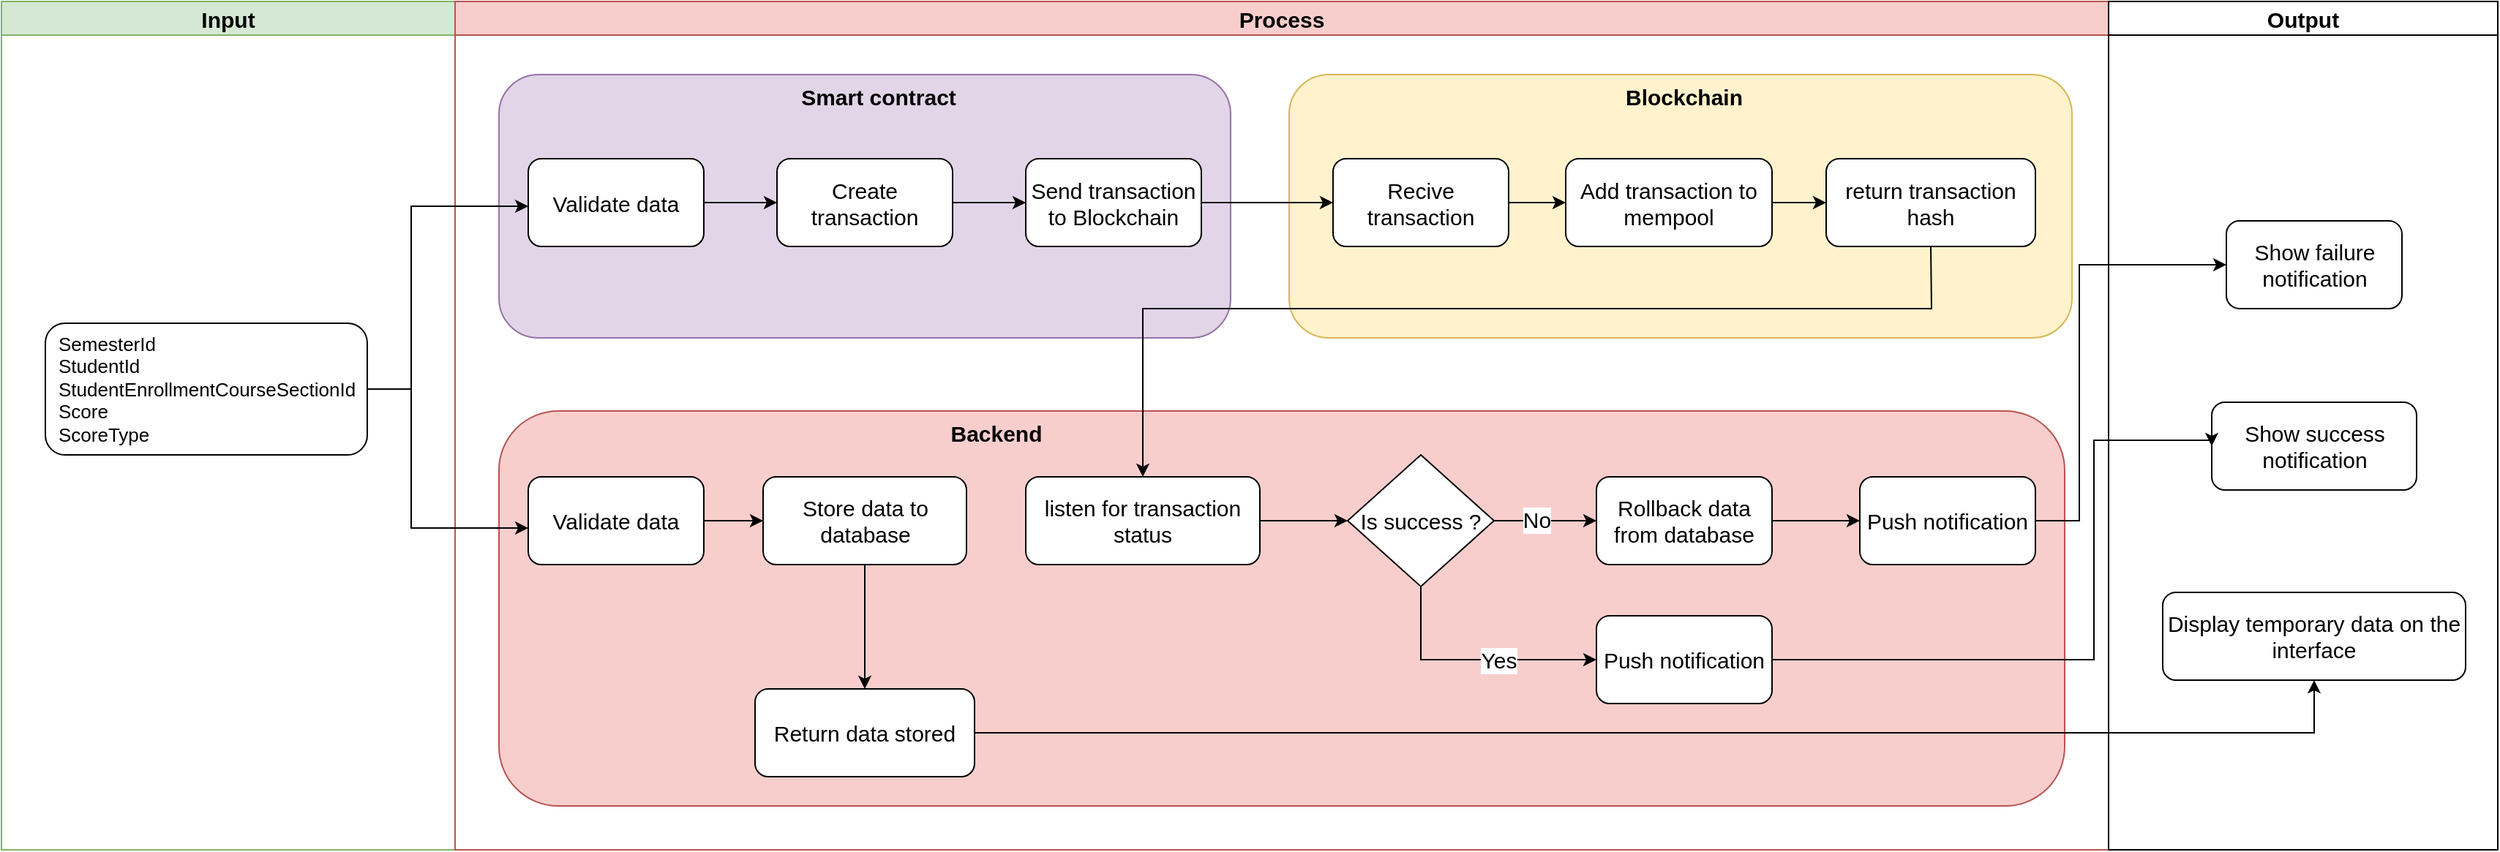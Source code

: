 <mxfile version="26.0.6">
  <diagram name="Page-1" id="j8hmPUcapiiLyQV7xwrz">
    <mxGraphModel dx="2176" dy="669" grid="0" gridSize="10" guides="1" tooltips="1" connect="1" arrows="1" fold="1" page="0" pageScale="1" pageWidth="850" pageHeight="1100" math="0" shadow="0">
      <root>
        <mxCell id="0" />
        <mxCell id="1" parent="0" />
        <mxCell id="AXf8cBm9GZdWseRldWIK-2" value="Input" style="swimlane;whiteSpace=wrap;html=1;fillColor=#d5e8d4;strokeColor=#82b366;fontSize=15;" parent="1" vertex="1">
          <mxGeometry x="-80" y="70" width="310" height="580" as="geometry" />
        </mxCell>
        <mxCell id="AXf8cBm9GZdWseRldWIK-1" value="SemesterId&lt;div&gt;StudentId&lt;/div&gt;&lt;div&gt;StudentEnrollmentCourseSectionId&lt;/div&gt;&lt;div&gt;Score&lt;/div&gt;&lt;div&gt;ScoreType&lt;/div&gt;" style="rounded=1;whiteSpace=wrap;html=1;align=left;spacingLeft=7;fontSize=13;" parent="AXf8cBm9GZdWseRldWIK-2" vertex="1">
          <mxGeometry x="30" y="220" width="220" height="90" as="geometry" />
        </mxCell>
        <mxCell id="AXf8cBm9GZdWseRldWIK-7" value="Process" style="swimlane;whiteSpace=wrap;html=1;fillColor=#f8cecc;strokeColor=#b85450;fontSize=15;" parent="1" vertex="1">
          <mxGeometry x="230" y="70" width="1130" height="580" as="geometry" />
        </mxCell>
        <mxCell id="AXf8cBm9GZdWseRldWIK-11" value="" style="rounded=1;whiteSpace=wrap;html=1;fillColor=#e1d5e7;strokeColor=#9673a6;fontSize=15;" parent="AXf8cBm9GZdWseRldWIK-7" vertex="1">
          <mxGeometry x="30" y="50" width="500" height="180" as="geometry" />
        </mxCell>
        <mxCell id="AXf8cBm9GZdWseRldWIK-12" value="Validate data" style="rounded=1;whiteSpace=wrap;html=1;fontSize=15;" parent="AXf8cBm9GZdWseRldWIK-7" vertex="1">
          <mxGeometry x="50" y="107.5" width="120" height="60" as="geometry" />
        </mxCell>
        <mxCell id="AXf8cBm9GZdWseRldWIK-13" value="" style="rounded=1;whiteSpace=wrap;html=1;fillColor=#fff2cc;strokeColor=#d6b656;fontSize=15;" parent="AXf8cBm9GZdWseRldWIK-7" vertex="1">
          <mxGeometry x="570" y="50" width="535" height="180" as="geometry" />
        </mxCell>
        <mxCell id="AXf8cBm9GZdWseRldWIK-25" style="edgeStyle=orthogonalEdgeStyle;rounded=0;orthogonalLoop=1;jettySize=auto;html=1;exitX=1;exitY=0.5;exitDx=0;exitDy=0;entryX=0;entryY=0.5;entryDx=0;entryDy=0;fontSize=15;" parent="AXf8cBm9GZdWseRldWIK-7" source="AXf8cBm9GZdWseRldWIK-14" target="AXf8cBm9GZdWseRldWIK-22" edge="1">
          <mxGeometry relative="1" as="geometry" />
        </mxCell>
        <mxCell id="AXf8cBm9GZdWseRldWIK-14" value="Recive transaction" style="rounded=1;whiteSpace=wrap;html=1;fontSize=15;" parent="AXf8cBm9GZdWseRldWIK-7" vertex="1">
          <mxGeometry x="600" y="107.5" width="120" height="60" as="geometry" />
        </mxCell>
        <mxCell id="knNs5Az-_bWUm5ND8zl--7" style="edgeStyle=orthogonalEdgeStyle;rounded=0;orthogonalLoop=1;jettySize=auto;html=1;exitX=1;exitY=0.5;exitDx=0;exitDy=0;fontSize=15;" parent="AXf8cBm9GZdWseRldWIK-7" source="AXf8cBm9GZdWseRldWIK-15" target="knNs5Az-_bWUm5ND8zl--5" edge="1">
          <mxGeometry relative="1" as="geometry" />
        </mxCell>
        <mxCell id="AXf8cBm9GZdWseRldWIK-15" value="Create transaction" style="rounded=1;whiteSpace=wrap;html=1;fontSize=15;" parent="AXf8cBm9GZdWseRldWIK-7" vertex="1">
          <mxGeometry x="220" y="107.5" width="120" height="60" as="geometry" />
        </mxCell>
        <mxCell id="AXf8cBm9GZdWseRldWIK-16" value="" style="endArrow=classic;html=1;rounded=0;exitX=1;exitY=0.5;exitDx=0;exitDy=0;entryX=0;entryY=0.5;entryDx=0;entryDy=0;fontSize=15;" parent="AXf8cBm9GZdWseRldWIK-7" source="AXf8cBm9GZdWseRldWIK-12" target="AXf8cBm9GZdWseRldWIK-15" edge="1">
          <mxGeometry width="50" height="50" relative="1" as="geometry">
            <mxPoint x="330" y="210" as="sourcePoint" />
            <mxPoint x="380" y="160" as="targetPoint" />
          </mxGeometry>
        </mxCell>
        <mxCell id="AXf8cBm9GZdWseRldWIK-26" style="edgeStyle=orthogonalEdgeStyle;rounded=0;orthogonalLoop=1;jettySize=auto;html=1;exitX=1;exitY=0.5;exitDx=0;exitDy=0;fontSize=15;" parent="AXf8cBm9GZdWseRldWIK-7" source="AXf8cBm9GZdWseRldWIK-22" target="AXf8cBm9GZdWseRldWIK-24" edge="1">
          <mxGeometry relative="1" as="geometry" />
        </mxCell>
        <mxCell id="AXf8cBm9GZdWseRldWIK-22" value="Add transaction to mempool" style="rounded=1;whiteSpace=wrap;html=1;fontSize=15;" parent="AXf8cBm9GZdWseRldWIK-7" vertex="1">
          <mxGeometry x="759" y="107.5" width="141" height="60" as="geometry" />
        </mxCell>
        <mxCell id="AXf8cBm9GZdWseRldWIK-24" value="return transaction hash" style="rounded=1;whiteSpace=wrap;html=1;fontSize=15;" parent="AXf8cBm9GZdWseRldWIK-7" vertex="1">
          <mxGeometry x="937" y="107.5" width="143" height="60" as="geometry" />
        </mxCell>
        <mxCell id="AXf8cBm9GZdWseRldWIK-27" value="" style="rounded=1;whiteSpace=wrap;html=1;fillColor=#f8cecc;strokeColor=#b85450;fontSize=15;" parent="AXf8cBm9GZdWseRldWIK-7" vertex="1">
          <mxGeometry x="30" y="280" width="1070" height="270" as="geometry" />
        </mxCell>
        <mxCell id="AXf8cBm9GZdWseRldWIK-35" style="edgeStyle=orthogonalEdgeStyle;rounded=0;orthogonalLoop=1;jettySize=auto;html=1;exitX=1;exitY=0.5;exitDx=0;exitDy=0;fontSize=15;" parent="AXf8cBm9GZdWseRldWIK-7" source="AXf8cBm9GZdWseRldWIK-28" target="AXf8cBm9GZdWseRldWIK-29" edge="1">
          <mxGeometry relative="1" as="geometry" />
        </mxCell>
        <mxCell id="AXf8cBm9GZdWseRldWIK-28" value="Validate data" style="rounded=1;whiteSpace=wrap;html=1;fontSize=15;" parent="AXf8cBm9GZdWseRldWIK-7" vertex="1">
          <mxGeometry x="50" y="325" width="120" height="60" as="geometry" />
        </mxCell>
        <mxCell id="knNs5Az-_bWUm5ND8zl--10" style="edgeStyle=orthogonalEdgeStyle;rounded=0;orthogonalLoop=1;jettySize=auto;html=1;exitX=0.5;exitY=1;exitDx=0;exitDy=0;entryX=0.5;entryY=0;entryDx=0;entryDy=0;fontSize=15;" parent="AXf8cBm9GZdWseRldWIK-7" source="AXf8cBm9GZdWseRldWIK-29" target="knNs5Az-_bWUm5ND8zl--9" edge="1">
          <mxGeometry relative="1" as="geometry" />
        </mxCell>
        <mxCell id="AXf8cBm9GZdWseRldWIK-29" value="Store data to database" style="rounded=1;whiteSpace=wrap;html=1;fontSize=15;" parent="AXf8cBm9GZdWseRldWIK-7" vertex="1">
          <mxGeometry x="210.5" y="325" width="139" height="60" as="geometry" />
        </mxCell>
        <mxCell id="AXf8cBm9GZdWseRldWIK-49" style="edgeStyle=orthogonalEdgeStyle;rounded=0;orthogonalLoop=1;jettySize=auto;html=1;exitX=1;exitY=0.5;exitDx=0;exitDy=0;fontSize=15;" parent="AXf8cBm9GZdWseRldWIK-7" source="AXf8cBm9GZdWseRldWIK-40" target="AXf8cBm9GZdWseRldWIK-43" edge="1">
          <mxGeometry relative="1" as="geometry" />
        </mxCell>
        <mxCell id="AXf8cBm9GZdWseRldWIK-40" value="listen for transaction status" style="rounded=1;whiteSpace=wrap;html=1;fontSize=15;" parent="AXf8cBm9GZdWseRldWIK-7" vertex="1">
          <mxGeometry x="390" y="325" width="160" height="60" as="geometry" />
        </mxCell>
        <mxCell id="AXf8cBm9GZdWseRldWIK-50" style="edgeStyle=orthogonalEdgeStyle;rounded=0;orthogonalLoop=1;jettySize=auto;html=1;exitX=1;exitY=0.5;exitDx=0;exitDy=0;fontSize=15;" parent="AXf8cBm9GZdWseRldWIK-7" source="AXf8cBm9GZdWseRldWIK-43" target="AXf8cBm9GZdWseRldWIK-48" edge="1">
          <mxGeometry relative="1" as="geometry" />
        </mxCell>
        <mxCell id="AXf8cBm9GZdWseRldWIK-51" value="No" style="edgeLabel;html=1;align=center;verticalAlign=middle;resizable=0;points=[];fontSize=15;" parent="AXf8cBm9GZdWseRldWIK-50" vertex="1" connectable="0">
          <mxGeometry x="-0.167" y="1" relative="1" as="geometry">
            <mxPoint as="offset" />
          </mxGeometry>
        </mxCell>
        <mxCell id="knNs5Az-_bWUm5ND8zl--76" style="edgeStyle=orthogonalEdgeStyle;rounded=0;orthogonalLoop=1;jettySize=auto;html=1;exitX=0.5;exitY=1;exitDx=0;exitDy=0;entryX=0;entryY=0.5;entryDx=0;entryDy=0;fontSize=15;" parent="AXf8cBm9GZdWseRldWIK-7" source="AXf8cBm9GZdWseRldWIK-43" target="knNs5Az-_bWUm5ND8zl--75" edge="1">
          <mxGeometry relative="1" as="geometry" />
        </mxCell>
        <mxCell id="knNs5Az-_bWUm5ND8zl--77" value="Yes" style="edgeLabel;html=1;align=center;verticalAlign=middle;resizable=0;points=[];fontSize=15;" parent="knNs5Az-_bWUm5ND8zl--76" vertex="1" connectable="0">
          <mxGeometry x="0.035" y="-2" relative="1" as="geometry">
            <mxPoint x="15" y="-2" as="offset" />
          </mxGeometry>
        </mxCell>
        <mxCell id="AXf8cBm9GZdWseRldWIK-43" value="Is success ?" style="rhombus;whiteSpace=wrap;html=1;fontSize=15;" parent="AXf8cBm9GZdWseRldWIK-7" vertex="1">
          <mxGeometry x="610" y="310" width="100" height="90" as="geometry" />
        </mxCell>
        <mxCell id="knNs5Az-_bWUm5ND8zl--115" style="edgeStyle=orthogonalEdgeStyle;rounded=0;orthogonalLoop=1;jettySize=auto;html=1;exitX=1;exitY=0.5;exitDx=0;exitDy=0;entryX=0;entryY=0.5;entryDx=0;entryDy=0;fontSize=15;" parent="AXf8cBm9GZdWseRldWIK-7" source="AXf8cBm9GZdWseRldWIK-48" target="knNs5Az-_bWUm5ND8zl--111" edge="1">
          <mxGeometry relative="1" as="geometry" />
        </mxCell>
        <mxCell id="AXf8cBm9GZdWseRldWIK-48" value="Rollback data from database" style="rounded=1;whiteSpace=wrap;html=1;fontSize=15;" parent="AXf8cBm9GZdWseRldWIK-7" vertex="1">
          <mxGeometry x="780" y="325" width="120" height="60" as="geometry" />
        </mxCell>
        <mxCell id="knNs5Az-_bWUm5ND8zl--1" value="&lt;b&gt;Smart contract&lt;/b&gt;" style="text;html=1;align=center;verticalAlign=middle;whiteSpace=wrap;rounded=0;fontSize=15;" parent="AXf8cBm9GZdWseRldWIK-7" vertex="1">
          <mxGeometry x="230" y="50" width="119" height="30" as="geometry" />
        </mxCell>
        <mxCell id="knNs5Az-_bWUm5ND8zl--2" value="&lt;b&gt;Blockchain&lt;/b&gt;" style="text;html=1;align=center;verticalAlign=middle;whiteSpace=wrap;rounded=0;fontSize=15;" parent="AXf8cBm9GZdWseRldWIK-7" vertex="1">
          <mxGeometry x="810" y="50" width="60" height="30" as="geometry" />
        </mxCell>
        <mxCell id="knNs5Az-_bWUm5ND8zl--3" value="&lt;b&gt;Backend&lt;/b&gt;" style="text;html=1;align=center;verticalAlign=middle;whiteSpace=wrap;rounded=0;fontSize=15;" parent="AXf8cBm9GZdWseRldWIK-7" vertex="1">
          <mxGeometry x="340" y="280" width="60" height="30" as="geometry" />
        </mxCell>
        <mxCell id="knNs5Az-_bWUm5ND8zl--8" style="edgeStyle=orthogonalEdgeStyle;rounded=0;orthogonalLoop=1;jettySize=auto;html=1;exitX=1;exitY=0.5;exitDx=0;exitDy=0;fontSize=15;" parent="AXf8cBm9GZdWseRldWIK-7" source="knNs5Az-_bWUm5ND8zl--5" target="AXf8cBm9GZdWseRldWIK-14" edge="1">
          <mxGeometry relative="1" as="geometry" />
        </mxCell>
        <mxCell id="knNs5Az-_bWUm5ND8zl--5" value="Send transaction to Blockchain" style="rounded=1;whiteSpace=wrap;html=1;fontSize=15;" parent="AXf8cBm9GZdWseRldWIK-7" vertex="1">
          <mxGeometry x="390" y="107.5" width="120" height="60" as="geometry" />
        </mxCell>
        <mxCell id="knNs5Az-_bWUm5ND8zl--9" value="Return data stored" style="rounded=1;whiteSpace=wrap;html=1;fontSize=15;" parent="AXf8cBm9GZdWseRldWIK-7" vertex="1">
          <mxGeometry x="205" y="470" width="150" height="60" as="geometry" />
        </mxCell>
        <mxCell id="knNs5Az-_bWUm5ND8zl--43" value="" style="endArrow=classic;html=1;rounded=0;exitX=0.5;exitY=1;exitDx=0;exitDy=0;entryX=0.5;entryY=0;entryDx=0;entryDy=0;fontSize=15;" parent="AXf8cBm9GZdWseRldWIK-7" source="AXf8cBm9GZdWseRldWIK-24" target="AXf8cBm9GZdWseRldWIK-40" edge="1">
          <mxGeometry width="50" height="50" relative="1" as="geometry">
            <mxPoint x="590" y="410" as="sourcePoint" />
            <mxPoint x="640" y="360" as="targetPoint" />
            <Array as="points">
              <mxPoint x="1009" y="210" />
              <mxPoint x="670" y="210" />
              <mxPoint x="470" y="210" />
            </Array>
          </mxGeometry>
        </mxCell>
        <mxCell id="knNs5Az-_bWUm5ND8zl--75" value="Push notification" style="rounded=1;whiteSpace=wrap;html=1;fontSize=15;" parent="AXf8cBm9GZdWseRldWIK-7" vertex="1">
          <mxGeometry x="780" y="420" width="120" height="60" as="geometry" />
        </mxCell>
        <mxCell id="knNs5Az-_bWUm5ND8zl--111" value="Push notification" style="rounded=1;whiteSpace=wrap;html=1;fontSize=15;" parent="AXf8cBm9GZdWseRldWIK-7" vertex="1">
          <mxGeometry x="960" y="325" width="120" height="60" as="geometry" />
        </mxCell>
        <mxCell id="AXf8cBm9GZdWseRldWIK-32" value="Output" style="swimlane;whiteSpace=wrap;html=1;fontSize=15;" parent="1" vertex="1">
          <mxGeometry x="1360" y="70" width="266" height="580" as="geometry" />
        </mxCell>
        <mxCell id="AXf8cBm9GZdWseRldWIK-38" value="Display temporary data on the interface" style="rounded=1;whiteSpace=wrap;html=1;align=center;fontSize=15;" parent="AXf8cBm9GZdWseRldWIK-32" vertex="1">
          <mxGeometry x="37" y="404" width="207" height="60" as="geometry" />
        </mxCell>
        <mxCell id="knNs5Az-_bWUm5ND8zl--112" value="Show failure notification" style="rounded=1;whiteSpace=wrap;html=1;fontSize=15;" parent="AXf8cBm9GZdWseRldWIK-32" vertex="1">
          <mxGeometry x="80.5" y="150" width="120" height="60" as="geometry" />
        </mxCell>
        <mxCell id="knNs5Az-_bWUm5ND8zl--113" value="Show success notification" style="rounded=1;whiteSpace=wrap;html=1;fontSize=15;" parent="AXf8cBm9GZdWseRldWIK-32" vertex="1">
          <mxGeometry x="70.5" y="274" width="140" height="60" as="geometry" />
        </mxCell>
        <mxCell id="AXf8cBm9GZdWseRldWIK-33" style="edgeStyle=orthogonalEdgeStyle;rounded=0;orthogonalLoop=1;jettySize=auto;html=1;exitX=1;exitY=0.5;exitDx=0;exitDy=0;fontSize=15;" parent="1" source="AXf8cBm9GZdWseRldWIK-1" edge="1">
          <mxGeometry relative="1" as="geometry">
            <Array as="points">
              <mxPoint x="200" y="335" />
              <mxPoint x="200" y="430" />
            </Array>
            <mxPoint x="280" y="430" as="targetPoint" />
          </mxGeometry>
        </mxCell>
        <mxCell id="AXf8cBm9GZdWseRldWIK-37" style="edgeStyle=orthogonalEdgeStyle;rounded=0;orthogonalLoop=1;jettySize=auto;html=1;exitX=1;exitY=0.5;exitDx=0;exitDy=0;fontSize=15;" parent="1" source="AXf8cBm9GZdWseRldWIK-1" edge="1">
          <mxGeometry relative="1" as="geometry">
            <mxPoint x="280" y="210" as="targetPoint" />
            <Array as="points">
              <mxPoint x="200" y="335" />
              <mxPoint x="200" y="210" />
            </Array>
          </mxGeometry>
        </mxCell>
        <mxCell id="knNs5Az-_bWUm5ND8zl--114" style="edgeStyle=orthogonalEdgeStyle;rounded=0;orthogonalLoop=1;jettySize=auto;html=1;exitX=1;exitY=0.5;exitDx=0;exitDy=0;entryX=0;entryY=0.5;entryDx=0;entryDy=0;fontSize=15;" parent="1" source="knNs5Az-_bWUm5ND8zl--75" target="knNs5Az-_bWUm5ND8zl--113" edge="1">
          <mxGeometry relative="1" as="geometry">
            <Array as="points">
              <mxPoint x="1350" y="520" />
              <mxPoint x="1350" y="370" />
            </Array>
          </mxGeometry>
        </mxCell>
        <mxCell id="knNs5Az-_bWUm5ND8zl--116" style="edgeStyle=orthogonalEdgeStyle;rounded=0;orthogonalLoop=1;jettySize=auto;html=1;exitX=1;exitY=0.5;exitDx=0;exitDy=0;entryX=0;entryY=0.5;entryDx=0;entryDy=0;fontSize=15;" parent="1" source="knNs5Az-_bWUm5ND8zl--111" target="knNs5Az-_bWUm5ND8zl--112" edge="1">
          <mxGeometry relative="1" as="geometry">
            <Array as="points">
              <mxPoint x="1340" y="425" />
              <mxPoint x="1340" y="250" />
            </Array>
          </mxGeometry>
        </mxCell>
        <mxCell id="JoXASOHBUNfcQiJYYRIV-2" style="edgeStyle=orthogonalEdgeStyle;rounded=0;orthogonalLoop=1;jettySize=auto;html=1;exitX=1;exitY=0.5;exitDx=0;exitDy=0;entryX=0.5;entryY=1;entryDx=0;entryDy=0;" edge="1" parent="1" source="knNs5Az-_bWUm5ND8zl--9" target="AXf8cBm9GZdWseRldWIK-38">
          <mxGeometry relative="1" as="geometry" />
        </mxCell>
      </root>
    </mxGraphModel>
  </diagram>
</mxfile>
